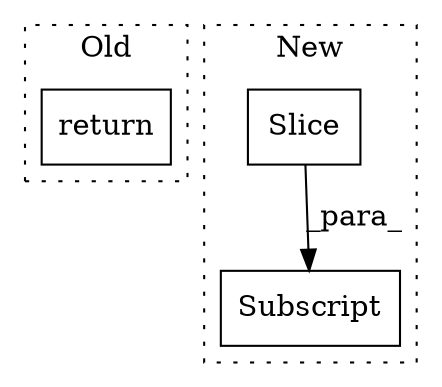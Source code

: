 digraph G {
subgraph cluster0 {
1 [label="return" a="93" s="4378" l="7" shape="box"];
label = "Old";
style="dotted";
}
subgraph cluster1 {
2 [label="Slice" a="80" s="4510" l="2" shape="box"];
3 [label="Subscript" a="63" s="4477,0" l="39,0" shape="box"];
label = "New";
style="dotted";
}
2 -> 3 [label="_para_"];
}
